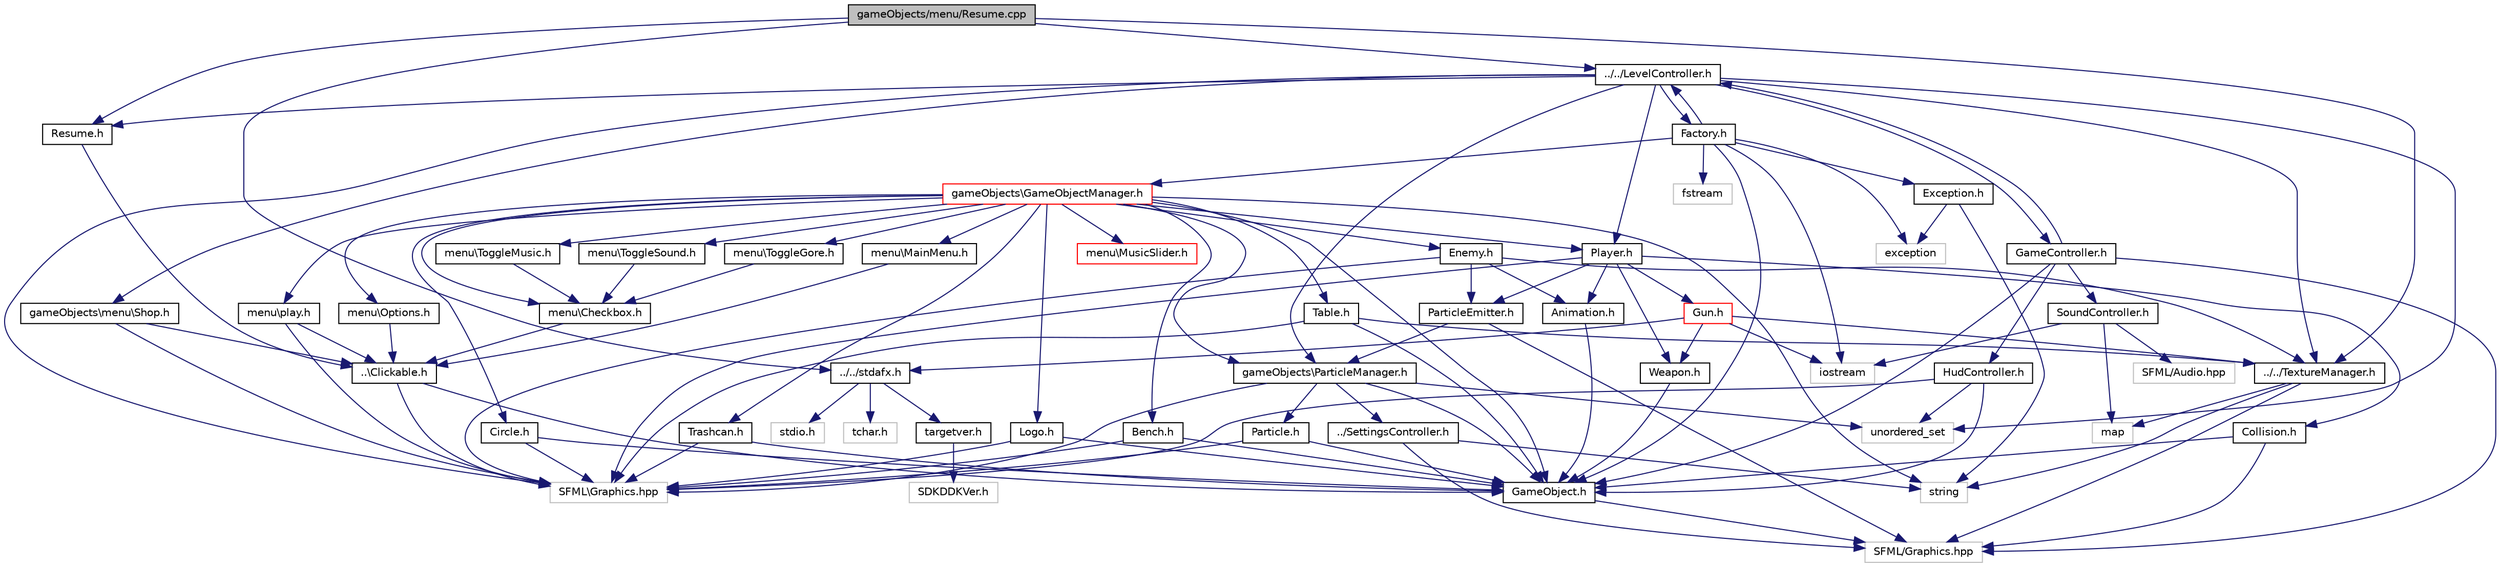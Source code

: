 digraph "gameObjects/menu/Resume.cpp"
{
  edge [fontname="Helvetica",fontsize="10",labelfontname="Helvetica",labelfontsize="10"];
  node [fontname="Helvetica",fontsize="10",shape=record];
  Node1 [label="gameObjects/menu/Resume.cpp",height=0.2,width=0.4,color="black", fillcolor="grey75", style="filled", fontcolor="black"];
  Node1 -> Node2 [color="midnightblue",fontsize="10",style="solid"];
  Node2 [label="../../stdafx.h",height=0.2,width=0.4,color="black", fillcolor="white", style="filled",URL="$stdafx_8h.html"];
  Node2 -> Node3 [color="midnightblue",fontsize="10",style="solid"];
  Node3 [label="targetver.h",height=0.2,width=0.4,color="black", fillcolor="white", style="filled",URL="$targetver_8h.html"];
  Node3 -> Node4 [color="midnightblue",fontsize="10",style="solid"];
  Node4 [label="SDKDDKVer.h",height=0.2,width=0.4,color="grey75", fillcolor="white", style="filled"];
  Node2 -> Node5 [color="midnightblue",fontsize="10",style="solid"];
  Node5 [label="stdio.h",height=0.2,width=0.4,color="grey75", fillcolor="white", style="filled"];
  Node2 -> Node6 [color="midnightblue",fontsize="10",style="solid"];
  Node6 [label="tchar.h",height=0.2,width=0.4,color="grey75", fillcolor="white", style="filled"];
  Node1 -> Node7 [color="midnightblue",fontsize="10",style="solid"];
  Node7 [label="Resume.h",height=0.2,width=0.4,color="black", fillcolor="white", style="filled",URL="$_resume_8h.html"];
  Node7 -> Node8 [color="midnightblue",fontsize="10",style="solid"];
  Node8 [label="..\\Clickable.h",height=0.2,width=0.4,color="black", fillcolor="white", style="filled",URL="$_clickable_8h.html"];
  Node8 -> Node9 [color="midnightblue",fontsize="10",style="solid"];
  Node9 [label="SFML\\Graphics.hpp",height=0.2,width=0.4,color="grey75", fillcolor="white", style="filled"];
  Node8 -> Node10 [color="midnightblue",fontsize="10",style="solid"];
  Node10 [label="GameObject.h",height=0.2,width=0.4,color="black", fillcolor="white", style="filled",URL="$_game_object_8h.html"];
  Node10 -> Node11 [color="midnightblue",fontsize="10",style="solid"];
  Node11 [label="SFML/Graphics.hpp",height=0.2,width=0.4,color="grey75", fillcolor="white", style="filled"];
  Node1 -> Node12 [color="midnightblue",fontsize="10",style="solid"];
  Node12 [label="../../TextureManager.h",height=0.2,width=0.4,color="black", fillcolor="white", style="filled",URL="$_texture_manager_8h.html"];
  Node12 -> Node13 [color="midnightblue",fontsize="10",style="solid"];
  Node13 [label="string",height=0.2,width=0.4,color="grey75", fillcolor="white", style="filled"];
  Node12 -> Node11 [color="midnightblue",fontsize="10",style="solid"];
  Node12 -> Node14 [color="midnightblue",fontsize="10",style="solid"];
  Node14 [label="map",height=0.2,width=0.4,color="grey75", fillcolor="white", style="filled"];
  Node1 -> Node15 [color="midnightblue",fontsize="10",style="solid"];
  Node15 [label="../../LevelController.h",height=0.2,width=0.4,color="black", fillcolor="white", style="filled",URL="$_level_controller_8h.html"];
  Node15 -> Node16 [color="midnightblue",fontsize="10",style="solid"];
  Node16 [label="GameController.h",height=0.2,width=0.4,color="black", fillcolor="white", style="filled",URL="$_game_controller_8h.html"];
  Node16 -> Node17 [color="midnightblue",fontsize="10",style="solid"];
  Node17 [label="SoundController.h",height=0.2,width=0.4,color="black", fillcolor="white", style="filled",URL="$_sound_controller_8h.html"];
  Node17 -> Node18 [color="midnightblue",fontsize="10",style="solid"];
  Node18 [label="SFML/Audio.hpp",height=0.2,width=0.4,color="grey75", fillcolor="white", style="filled"];
  Node17 -> Node19 [color="midnightblue",fontsize="10",style="solid"];
  Node19 [label="iostream",height=0.2,width=0.4,color="grey75", fillcolor="white", style="filled"];
  Node17 -> Node14 [color="midnightblue",fontsize="10",style="solid"];
  Node16 -> Node11 [color="midnightblue",fontsize="10",style="solid"];
  Node16 -> Node10 [color="midnightblue",fontsize="10",style="solid"];
  Node16 -> Node15 [color="midnightblue",fontsize="10",style="solid"];
  Node16 -> Node20 [color="midnightblue",fontsize="10",style="solid"];
  Node20 [label="HudController.h",height=0.2,width=0.4,color="black", fillcolor="white", style="filled",URL="$_hud_controller_8h.html"];
  Node20 -> Node9 [color="midnightblue",fontsize="10",style="solid"];
  Node20 -> Node21 [color="midnightblue",fontsize="10",style="solid"];
  Node21 [label="unordered_set",height=0.2,width=0.4,color="grey75", fillcolor="white", style="filled"];
  Node20 -> Node10 [color="midnightblue",fontsize="10",style="solid"];
  Node15 -> Node12 [color="midnightblue",fontsize="10",style="solid"];
  Node15 -> Node22 [color="midnightblue",fontsize="10",style="solid"];
  Node22 [label="gameObjects\\ParticleManager.h",height=0.2,width=0.4,color="black", fillcolor="white", style="filled",URL="$_particle_manager_8h.html"];
  Node22 -> Node10 [color="midnightblue",fontsize="10",style="solid"];
  Node22 -> Node23 [color="midnightblue",fontsize="10",style="solid"];
  Node23 [label="Particle.h",height=0.2,width=0.4,color="black", fillcolor="white", style="filled",URL="$_particle_8h.html"];
  Node23 -> Node10 [color="midnightblue",fontsize="10",style="solid"];
  Node23 -> Node9 [color="midnightblue",fontsize="10",style="solid"];
  Node22 -> Node9 [color="midnightblue",fontsize="10",style="solid"];
  Node22 -> Node21 [color="midnightblue",fontsize="10",style="solid"];
  Node22 -> Node24 [color="midnightblue",fontsize="10",style="solid"];
  Node24 [label="../SettingsController.h",height=0.2,width=0.4,color="black", fillcolor="white", style="filled",URL="$_settings_controller_8h.html"];
  Node24 -> Node13 [color="midnightblue",fontsize="10",style="solid"];
  Node24 -> Node11 [color="midnightblue",fontsize="10",style="solid"];
  Node15 -> Node25 [color="midnightblue",fontsize="10",style="solid"];
  Node25 [label="Factory.h",height=0.2,width=0.4,color="black", fillcolor="white", style="filled",URL="$_factory_8h.html"];
  Node25 -> Node26 [color="midnightblue",fontsize="10",style="solid"];
  Node26 [label="gameObjects\\GameObjectManager.h",height=0.2,width=0.4,color="red", fillcolor="white", style="filled",URL="$_game_object_manager_8h.html"];
  Node26 -> Node10 [color="midnightblue",fontsize="10",style="solid"];
  Node26 -> Node22 [color="midnightblue",fontsize="10",style="solid"];
  Node26 -> Node27 [color="midnightblue",fontsize="10",style="solid"];
  Node27 [label="Circle.h",height=0.2,width=0.4,color="black", fillcolor="white", style="filled",URL="$_circle_8h.html"];
  Node27 -> Node10 [color="midnightblue",fontsize="10",style="solid"];
  Node27 -> Node9 [color="midnightblue",fontsize="10",style="solid"];
  Node26 -> Node28 [color="midnightblue",fontsize="10",style="solid"];
  Node28 [label="Logo.h",height=0.2,width=0.4,color="black", fillcolor="white", style="filled",URL="$_logo_8h.html"];
  Node28 -> Node10 [color="midnightblue",fontsize="10",style="solid"];
  Node28 -> Node9 [color="midnightblue",fontsize="10",style="solid"];
  Node26 -> Node29 [color="midnightblue",fontsize="10",style="solid"];
  Node29 [label="Player.h",height=0.2,width=0.4,color="black", fillcolor="white", style="filled",URL="$_player_8h.html"];
  Node29 -> Node30 [color="midnightblue",fontsize="10",style="solid"];
  Node30 [label="Animation.h",height=0.2,width=0.4,color="black", fillcolor="white", style="filled",URL="$_animation_8h.html"];
  Node30 -> Node10 [color="midnightblue",fontsize="10",style="solid"];
  Node29 -> Node9 [color="midnightblue",fontsize="10",style="solid"];
  Node29 -> Node31 [color="midnightblue",fontsize="10",style="solid"];
  Node31 [label="ParticleEmitter.h",height=0.2,width=0.4,color="black", fillcolor="white", style="filled",URL="$_particle_emitter_8h.html"];
  Node31 -> Node11 [color="midnightblue",fontsize="10",style="solid"];
  Node31 -> Node22 [color="midnightblue",fontsize="10",style="solid"];
  Node29 -> Node32 [color="midnightblue",fontsize="10",style="solid"];
  Node32 [label="Weapon.h",height=0.2,width=0.4,color="black", fillcolor="white", style="filled",URL="$_weapon_8h.html"];
  Node32 -> Node10 [color="midnightblue",fontsize="10",style="solid"];
  Node29 -> Node33 [color="midnightblue",fontsize="10",style="solid"];
  Node33 [label="Gun.h",height=0.2,width=0.4,color="red", fillcolor="white", style="filled",URL="$_gun_8h.html"];
  Node33 -> Node2 [color="midnightblue",fontsize="10",style="solid"];
  Node33 -> Node32 [color="midnightblue",fontsize="10",style="solid"];
  Node33 -> Node12 [color="midnightblue",fontsize="10",style="solid"];
  Node33 -> Node19 [color="midnightblue",fontsize="10",style="solid"];
  Node29 -> Node34 [color="midnightblue",fontsize="10",style="solid"];
  Node34 [label="Collision.h",height=0.2,width=0.4,color="black", fillcolor="white", style="filled",URL="$_collision_8h.html"];
  Node34 -> Node11 [color="midnightblue",fontsize="10",style="solid"];
  Node34 -> Node10 [color="midnightblue",fontsize="10",style="solid"];
  Node26 -> Node13 [color="midnightblue",fontsize="10",style="solid"];
  Node26 -> Node35 [color="midnightblue",fontsize="10",style="solid"];
  Node35 [label="Table.h",height=0.2,width=0.4,color="black", fillcolor="white", style="filled",URL="$_table_8h.html"];
  Node35 -> Node10 [color="midnightblue",fontsize="10",style="solid"];
  Node35 -> Node12 [color="midnightblue",fontsize="10",style="solid"];
  Node35 -> Node9 [color="midnightblue",fontsize="10",style="solid"];
  Node26 -> Node36 [color="midnightblue",fontsize="10",style="solid"];
  Node36 [label="Bench.h",height=0.2,width=0.4,color="black", fillcolor="white", style="filled",URL="$_bench_8h.html"];
  Node36 -> Node10 [color="midnightblue",fontsize="10",style="solid"];
  Node36 -> Node9 [color="midnightblue",fontsize="10",style="solid"];
  Node26 -> Node37 [color="midnightblue",fontsize="10",style="solid"];
  Node37 [label="Trashcan.h",height=0.2,width=0.4,color="black", fillcolor="white", style="filled",URL="$_trashcan_8h.html"];
  Node37 -> Node10 [color="midnightblue",fontsize="10",style="solid"];
  Node37 -> Node9 [color="midnightblue",fontsize="10",style="solid"];
  Node26 -> Node38 [color="midnightblue",fontsize="10",style="solid"];
  Node38 [label="Enemy.h",height=0.2,width=0.4,color="black", fillcolor="white", style="filled",URL="$_enemy_8h.html"];
  Node38 -> Node30 [color="midnightblue",fontsize="10",style="solid"];
  Node38 -> Node12 [color="midnightblue",fontsize="10",style="solid"];
  Node38 -> Node9 [color="midnightblue",fontsize="10",style="solid"];
  Node38 -> Node31 [color="midnightblue",fontsize="10",style="solid"];
  Node26 -> Node39 [color="midnightblue",fontsize="10",style="solid"];
  Node39 [label="menu\\play.h",height=0.2,width=0.4,color="black", fillcolor="white", style="filled",URL="$play_8h.html"];
  Node39 -> Node8 [color="midnightblue",fontsize="10",style="solid"];
  Node39 -> Node9 [color="midnightblue",fontsize="10",style="solid"];
  Node26 -> Node40 [color="midnightblue",fontsize="10",style="solid"];
  Node40 [label="menu\\Options.h",height=0.2,width=0.4,color="black", fillcolor="white", style="filled",URL="$_options_8h.html"];
  Node40 -> Node8 [color="midnightblue",fontsize="10",style="solid"];
  Node26 -> Node41 [color="midnightblue",fontsize="10",style="solid"];
  Node41 [label="menu\\MainMenu.h",height=0.2,width=0.4,color="black", fillcolor="white", style="filled",URL="$_main_menu_8h.html"];
  Node41 -> Node8 [color="midnightblue",fontsize="10",style="solid"];
  Node26 -> Node42 [color="midnightblue",fontsize="10",style="solid"];
  Node42 [label="menu\\Checkbox.h",height=0.2,width=0.4,color="black", fillcolor="white", style="filled",URL="$_checkbox_8h.html"];
  Node42 -> Node8 [color="midnightblue",fontsize="10",style="solid"];
  Node26 -> Node43 [color="midnightblue",fontsize="10",style="solid"];
  Node43 [label="menu\\ToggleMusic.h",height=0.2,width=0.4,color="black", fillcolor="white", style="filled",URL="$_toggle_music_8h.html"];
  Node43 -> Node42 [color="midnightblue",fontsize="10",style="solid"];
  Node26 -> Node44 [color="midnightblue",fontsize="10",style="solid"];
  Node44 [label="menu\\ToggleSound.h",height=0.2,width=0.4,color="black", fillcolor="white", style="filled",URL="$_toggle_sound_8h.html"];
  Node44 -> Node42 [color="midnightblue",fontsize="10",style="solid"];
  Node26 -> Node45 [color="midnightblue",fontsize="10",style="solid"];
  Node45 [label="menu\\ToggleGore.h",height=0.2,width=0.4,color="black", fillcolor="white", style="filled",URL="$_toggle_gore_8h.html"];
  Node45 -> Node42 [color="midnightblue",fontsize="10",style="solid"];
  Node26 -> Node46 [color="midnightblue",fontsize="10",style="solid"];
  Node46 [label="menu\\MusicSlider.h",height=0.2,width=0.4,color="red", fillcolor="white", style="filled",URL="$_music_slider_8h.html"];
  Node25 -> Node10 [color="midnightblue",fontsize="10",style="solid"];
  Node25 -> Node15 [color="midnightblue",fontsize="10",style="solid"];
  Node25 -> Node47 [color="midnightblue",fontsize="10",style="solid"];
  Node47 [label="Exception.h",height=0.2,width=0.4,color="black", fillcolor="white", style="filled",URL="$_exception_8h.html"];
  Node47 -> Node48 [color="midnightblue",fontsize="10",style="solid"];
  Node48 [label="exception",height=0.2,width=0.4,color="grey75", fillcolor="white", style="filled"];
  Node47 -> Node13 [color="midnightblue",fontsize="10",style="solid"];
  Node25 -> Node48 [color="midnightblue",fontsize="10",style="solid"];
  Node25 -> Node49 [color="midnightblue",fontsize="10",style="solid"];
  Node49 [label="fstream",height=0.2,width=0.4,color="grey75", fillcolor="white", style="filled"];
  Node25 -> Node19 [color="midnightblue",fontsize="10",style="solid"];
  Node15 -> Node29 [color="midnightblue",fontsize="10",style="solid"];
  Node15 -> Node9 [color="midnightblue",fontsize="10",style="solid"];
  Node15 -> Node21 [color="midnightblue",fontsize="10",style="solid"];
  Node15 -> Node7 [color="midnightblue",fontsize="10",style="solid"];
  Node15 -> Node50 [color="midnightblue",fontsize="10",style="solid"];
  Node50 [label="gameObjects\\menu\\Shop.h",height=0.2,width=0.4,color="black", fillcolor="white", style="filled",URL="$_shop_8h.html"];
  Node50 -> Node8 [color="midnightblue",fontsize="10",style="solid"];
  Node50 -> Node9 [color="midnightblue",fontsize="10",style="solid"];
}
